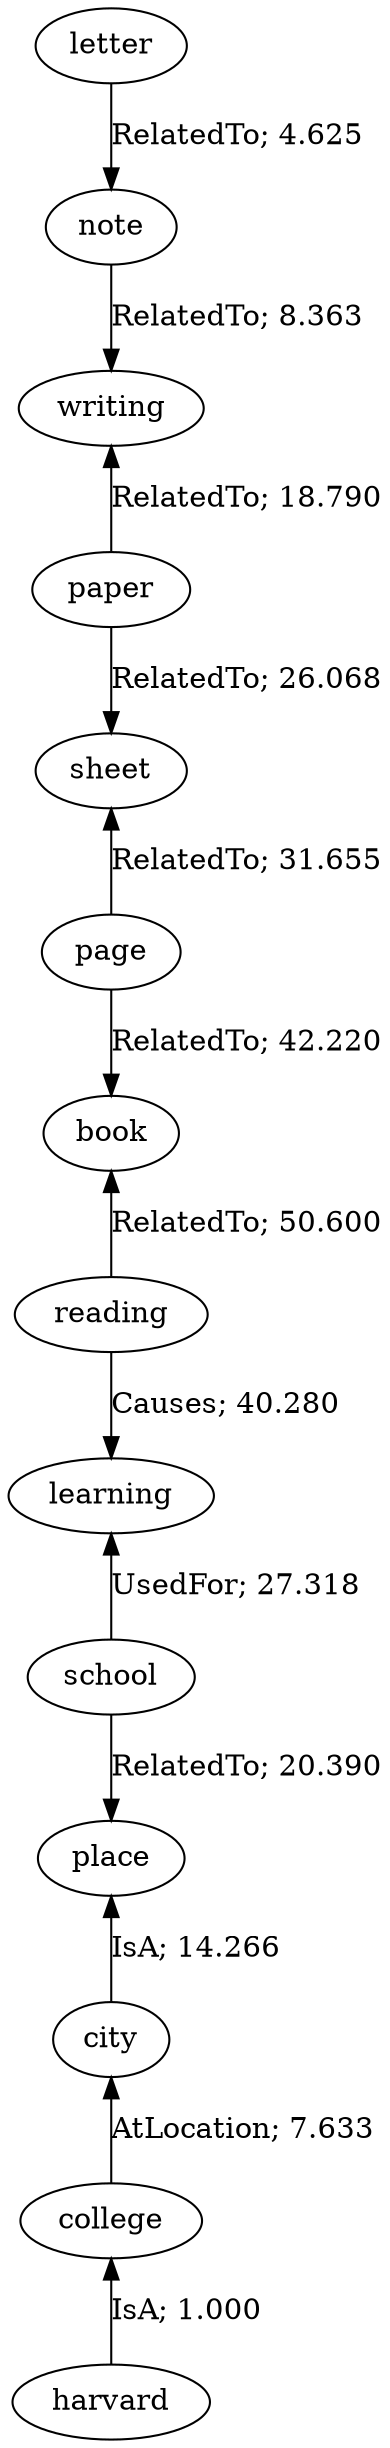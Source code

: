 // The path the concepts from "letter" to "harvard".Path Length: 13; Weight Sum: 293.208177613581; Average Weight: 22.55447520104469
digraph "5_a---letter-harvard---PLen13_WSum293.208_WAvg22.554" {
	0 [label=letter]
	1 [label=note]
	2 [label=writing]
	3 [label=paper]
	4 [label=sheet]
	5 [label=page]
	6 [label=book]
	7 [label=reading]
	8 [label=learning]
	9 [label=school]
	10 [label=place]
	11 [label=city]
	12 [label=college]
	13 [label=harvard]
	0 -> 1 [label="RelatedTo; 4.625" dir=forward weight=4.625]
	1 -> 2 [label="RelatedTo; 8.363" dir=forward weight=8.363]
	2 -> 3 [label="RelatedTo; 18.790" dir=back weight=18.790]
	3 -> 4 [label="RelatedTo; 26.068" dir=forward weight=26.068]
	4 -> 5 [label="RelatedTo; 31.655" dir=back weight=31.655]
	5 -> 6 [label="RelatedTo; 42.220" dir=forward weight=42.220]
	6 -> 7 [label="RelatedTo; 50.600" dir=back weight=50.600]
	7 -> 8 [label="Causes; 40.280" dir=forward weight=40.280]
	8 -> 9 [label="UsedFor; 27.318" dir=back weight=27.318]
	9 -> 10 [label="RelatedTo; 20.390" dir=forward weight=20.390]
	10 -> 11 [label="IsA; 14.266" dir=back weight=14.266]
	11 -> 12 [label="AtLocation; 7.633" dir=back weight=7.633]
	12 -> 13 [label="IsA; 1.000" dir=back weight=1.000]
}

